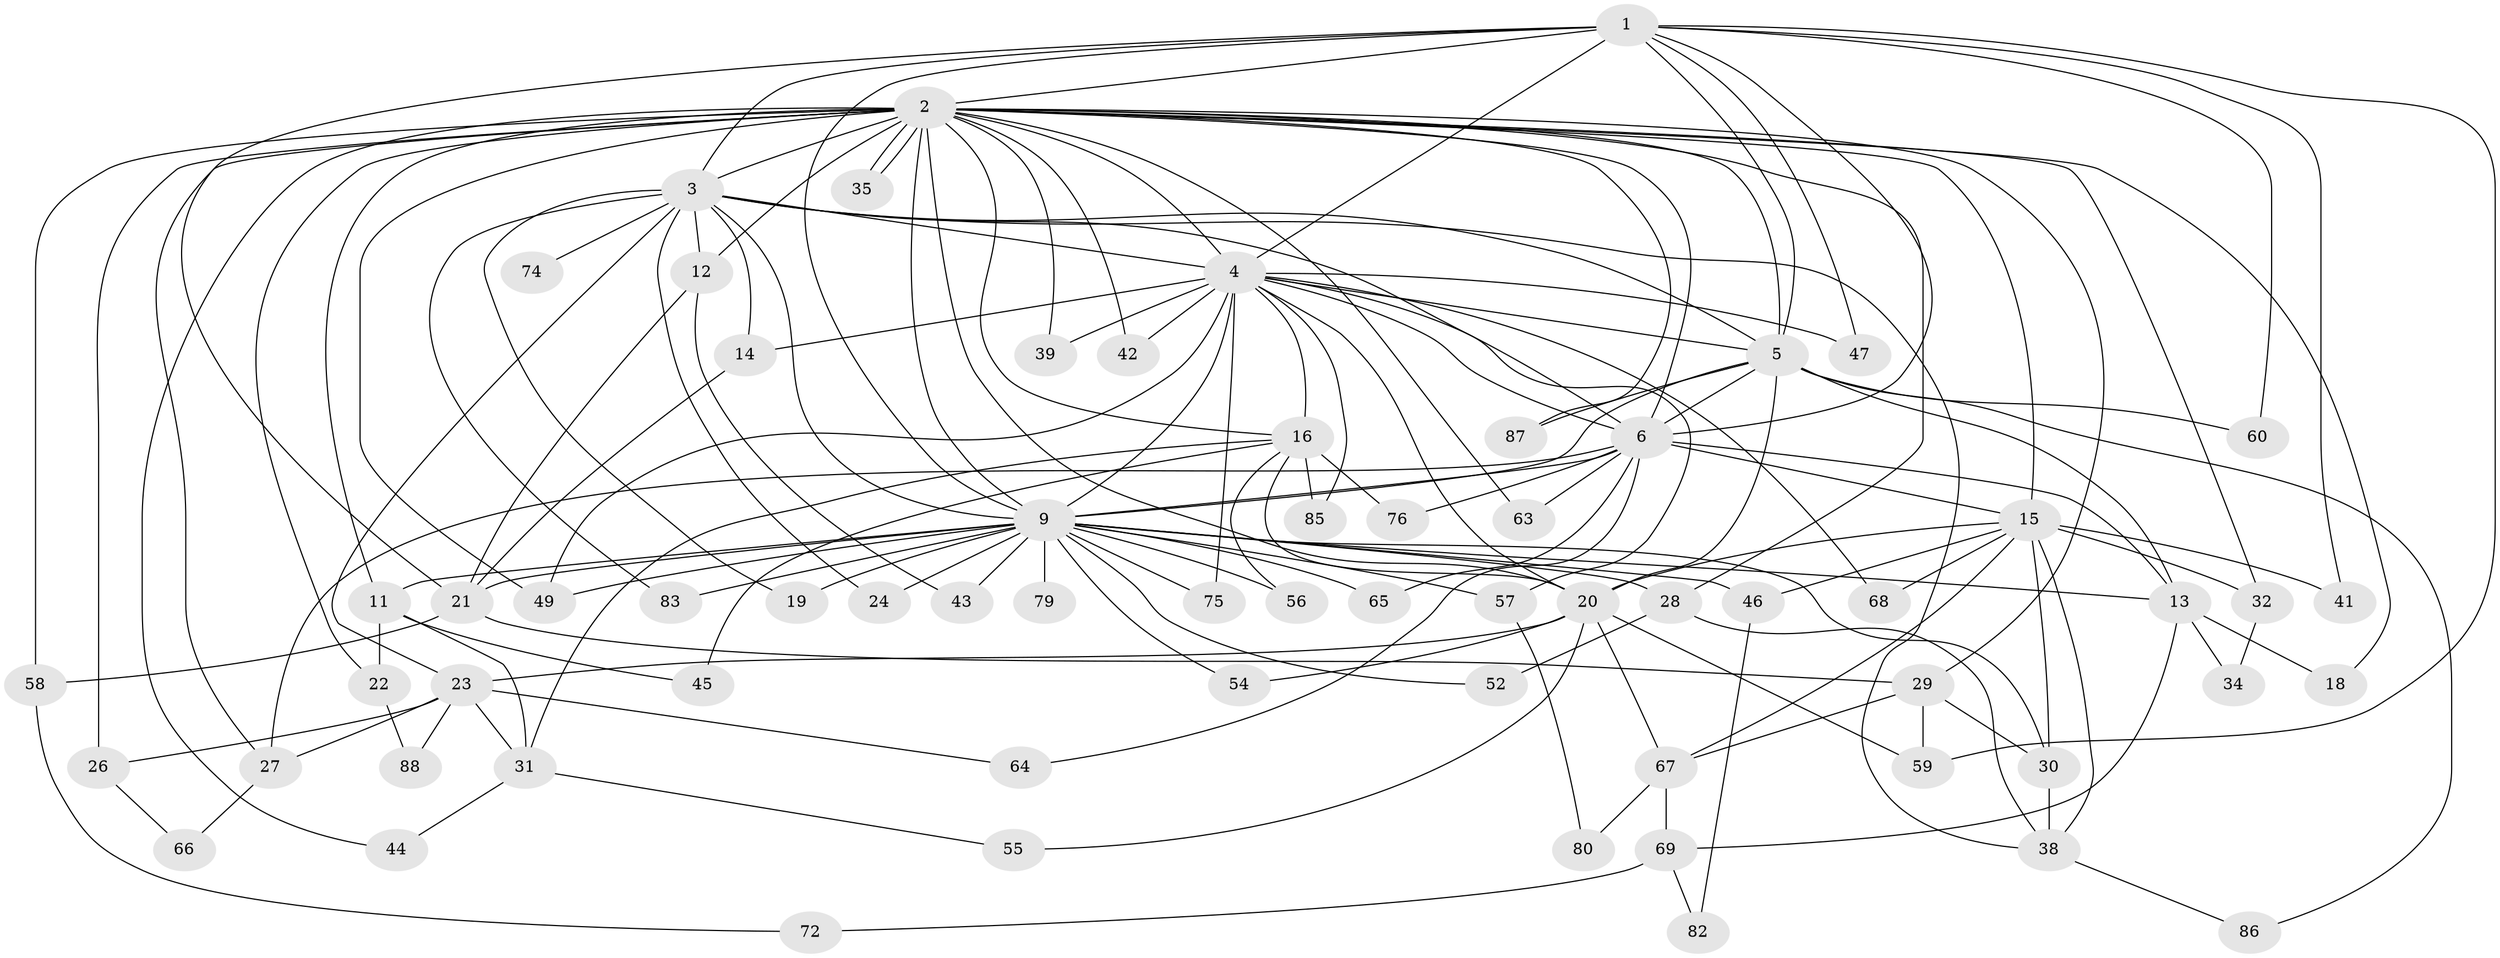 // original degree distribution, {15: 0.022727272727272728, 23: 0.011363636363636364, 14: 0.011363636363636364, 20: 0.022727272727272728, 17: 0.011363636363636364, 18: 0.011363636363636364, 13: 0.011363636363636364, 19: 0.011363636363636364, 6: 0.011363636363636364, 5: 0.07954545454545454, 3: 0.1590909090909091, 10: 0.022727272727272728, 2: 0.5340909090909091, 7: 0.011363636363636364, 4: 0.06818181818181818}
// Generated by graph-tools (version 1.1) at 2025/41/03/06/25 10:41:33]
// undirected, 66 vertices, 151 edges
graph export_dot {
graph [start="1"]
  node [color=gray90,style=filled];
  1 [super="+71"];
  2 [super="+7"];
  3 [super="+8"];
  4 [super="+40"];
  5 [super="+33"];
  6 [super="+51"];
  9 [super="+10"];
  11 [super="+81"];
  12 [super="+50"];
  13 [super="+17"];
  14 [super="+61"];
  15 [super="+48"];
  16 [super="+25"];
  18;
  19;
  20 [super="+62"];
  21 [super="+37"];
  22;
  23 [super="+36"];
  24;
  26;
  27;
  28 [super="+84"];
  29 [super="+77"];
  30;
  31 [super="+53"];
  32;
  34;
  35;
  38 [super="+70"];
  39;
  41;
  42;
  43;
  44;
  45;
  46;
  47;
  49 [super="+73"];
  52;
  54;
  55;
  56;
  57;
  58;
  59;
  60;
  63;
  64;
  65;
  66;
  67 [super="+78"];
  68;
  69;
  72;
  74;
  75;
  76;
  79;
  80;
  82;
  83;
  85;
  86;
  87;
  88;
  1 -- 2 [weight=2];
  1 -- 3 [weight=2];
  1 -- 4;
  1 -- 5;
  1 -- 6 [weight=2];
  1 -- 9 [weight=2];
  1 -- 21;
  1 -- 41;
  1 -- 47;
  1 -- 60;
  1 -- 59;
  2 -- 3 [weight=4];
  2 -- 4 [weight=2];
  2 -- 5 [weight=2];
  2 -- 6 [weight=2];
  2 -- 9 [weight=4];
  2 -- 11 [weight=2];
  2 -- 15;
  2 -- 16;
  2 -- 18;
  2 -- 20;
  2 -- 27;
  2 -- 35;
  2 -- 35;
  2 -- 39;
  2 -- 42;
  2 -- 49;
  2 -- 58;
  2 -- 63;
  2 -- 87;
  2 -- 12 [weight=2];
  2 -- 22;
  2 -- 26;
  2 -- 28;
  2 -- 29;
  2 -- 32;
  2 -- 44;
  3 -- 4 [weight=2];
  3 -- 5 [weight=2];
  3 -- 6 [weight=2];
  3 -- 9 [weight=4];
  3 -- 12;
  3 -- 19;
  3 -- 24;
  3 -- 74 [weight=2];
  3 -- 83;
  3 -- 38;
  3 -- 14;
  3 -- 23;
  4 -- 5;
  4 -- 6;
  4 -- 9 [weight=3];
  4 -- 14;
  4 -- 16;
  4 -- 20;
  4 -- 39;
  4 -- 42;
  4 -- 47;
  4 -- 57;
  4 -- 68;
  4 -- 75;
  4 -- 85;
  4 -- 49;
  5 -- 6;
  5 -- 9 [weight=3];
  5 -- 13;
  5 -- 60;
  5 -- 86;
  5 -- 87;
  5 -- 20;
  6 -- 9 [weight=2];
  6 -- 15;
  6 -- 27;
  6 -- 63;
  6 -- 64;
  6 -- 65;
  6 -- 76;
  6 -- 13;
  9 -- 11;
  9 -- 13;
  9 -- 19;
  9 -- 21;
  9 -- 46;
  9 -- 52;
  9 -- 54;
  9 -- 56;
  9 -- 57;
  9 -- 75;
  9 -- 79 [weight=2];
  9 -- 65;
  9 -- 83;
  9 -- 24;
  9 -- 28;
  9 -- 30;
  9 -- 43;
  9 -- 49;
  11 -- 22;
  11 -- 45;
  11 -- 31;
  12 -- 43;
  12 -- 21;
  13 -- 18;
  13 -- 34;
  13 -- 69;
  14 -- 21;
  15 -- 30;
  15 -- 32;
  15 -- 38;
  15 -- 41;
  15 -- 46;
  15 -- 68;
  15 -- 20;
  15 -- 67;
  16 -- 45;
  16 -- 85;
  16 -- 20;
  16 -- 56;
  16 -- 76;
  16 -- 31;
  20 -- 23;
  20 -- 54;
  20 -- 55;
  20 -- 59;
  20 -- 67;
  21 -- 29;
  21 -- 58;
  22 -- 88;
  23 -- 26;
  23 -- 31;
  23 -- 64;
  23 -- 88;
  23 -- 27;
  26 -- 66;
  27 -- 66;
  28 -- 52;
  28 -- 38;
  29 -- 59;
  29 -- 67;
  29 -- 30;
  30 -- 38;
  31 -- 44;
  31 -- 55;
  32 -- 34;
  38 -- 86;
  46 -- 82;
  57 -- 80;
  58 -- 72;
  67 -- 69;
  67 -- 80;
  69 -- 72;
  69 -- 82;
}
